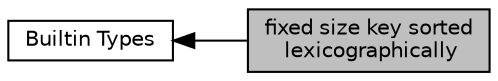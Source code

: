 digraph "fixed size key sorted lexicographically"
{
  edge [fontname="Helvetica",fontsize="10",labelfontname="Helvetica",labelfontsize="10"];
  node [fontname="Helvetica",fontsize="10",shape=record];
  rankdir=LR;
  Node0 [label="fixed size key sorted\l lexicographically",height=0.2,width=0.4,color="black", fillcolor="grey75", style="filled", fontcolor="black"];
  Node1 [label="Builtin Types",height=0.2,width=0.4,color="black", fillcolor="white", style="filled",URL="$group__types.html",tooltip="Specifies typedefs and aliases. "];
  Node1->Node0 [shape=plaintext, dir="back", style="solid"];
}
